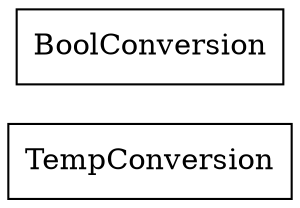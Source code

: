 strict digraph class_diagram {
  rankdir=LR;
  TypeTempConversion[
    label="TempConversion",
    URL="TempConversion.html",
    tooltip="com.sekati.convert.TempConversion",
    shape="record"
  ];
  TypeBoolConversion[
    label="BoolConversion",
    URL="BoolConversion.html",
    tooltip="com.sekati.convert.BoolConversion",
    shape="record"
  ];
}
